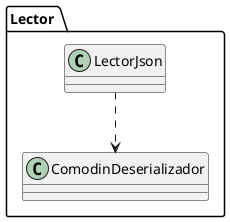 @startuml Diagrama Paquetes Lector

package "Lector " {
    class LectorJson
    class ComodinDeserializador
}

LectorJson ..> ComodinDeserializador

@enduml